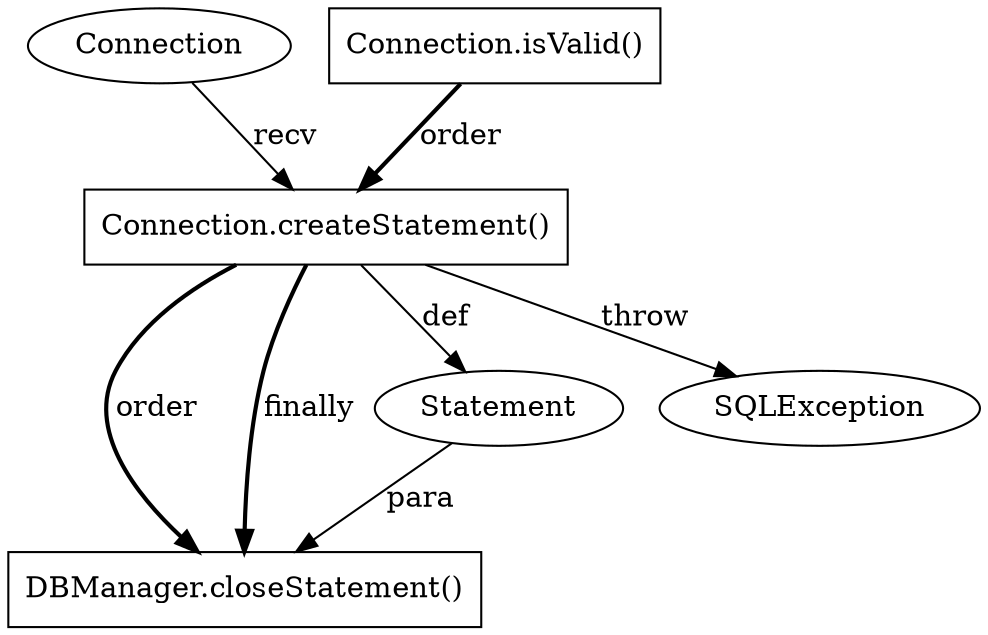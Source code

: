 digraph "AUG" {

  1 [ label="DBManager.closeStatement()" shape="box" ];
  2 [ label="Statement" shape="ellipse" ];
  3 [ label="Connection.createStatement()" shape="box" ];
  4 [ label="Connection" shape="ellipse" ];
  5 [ label="SQLException" shape="ellipse" ];
  6 [ label="Connection.isValid()" shape="box" ];
  2 -> 1 [ label="para" style="solid" ];
  3 -> 1 [ label="order" style="bold" ];
  3 -> 1 [ label="finally" style="bold" ];
  3 -> 2 [ label="def" style="solid" ];
  4 -> 3 [ label="recv" style="solid" ];
  3 -> 5 [ label="throw" style="solid" ];
  6 -> 3 [ label="order" style="bold" ];
}
